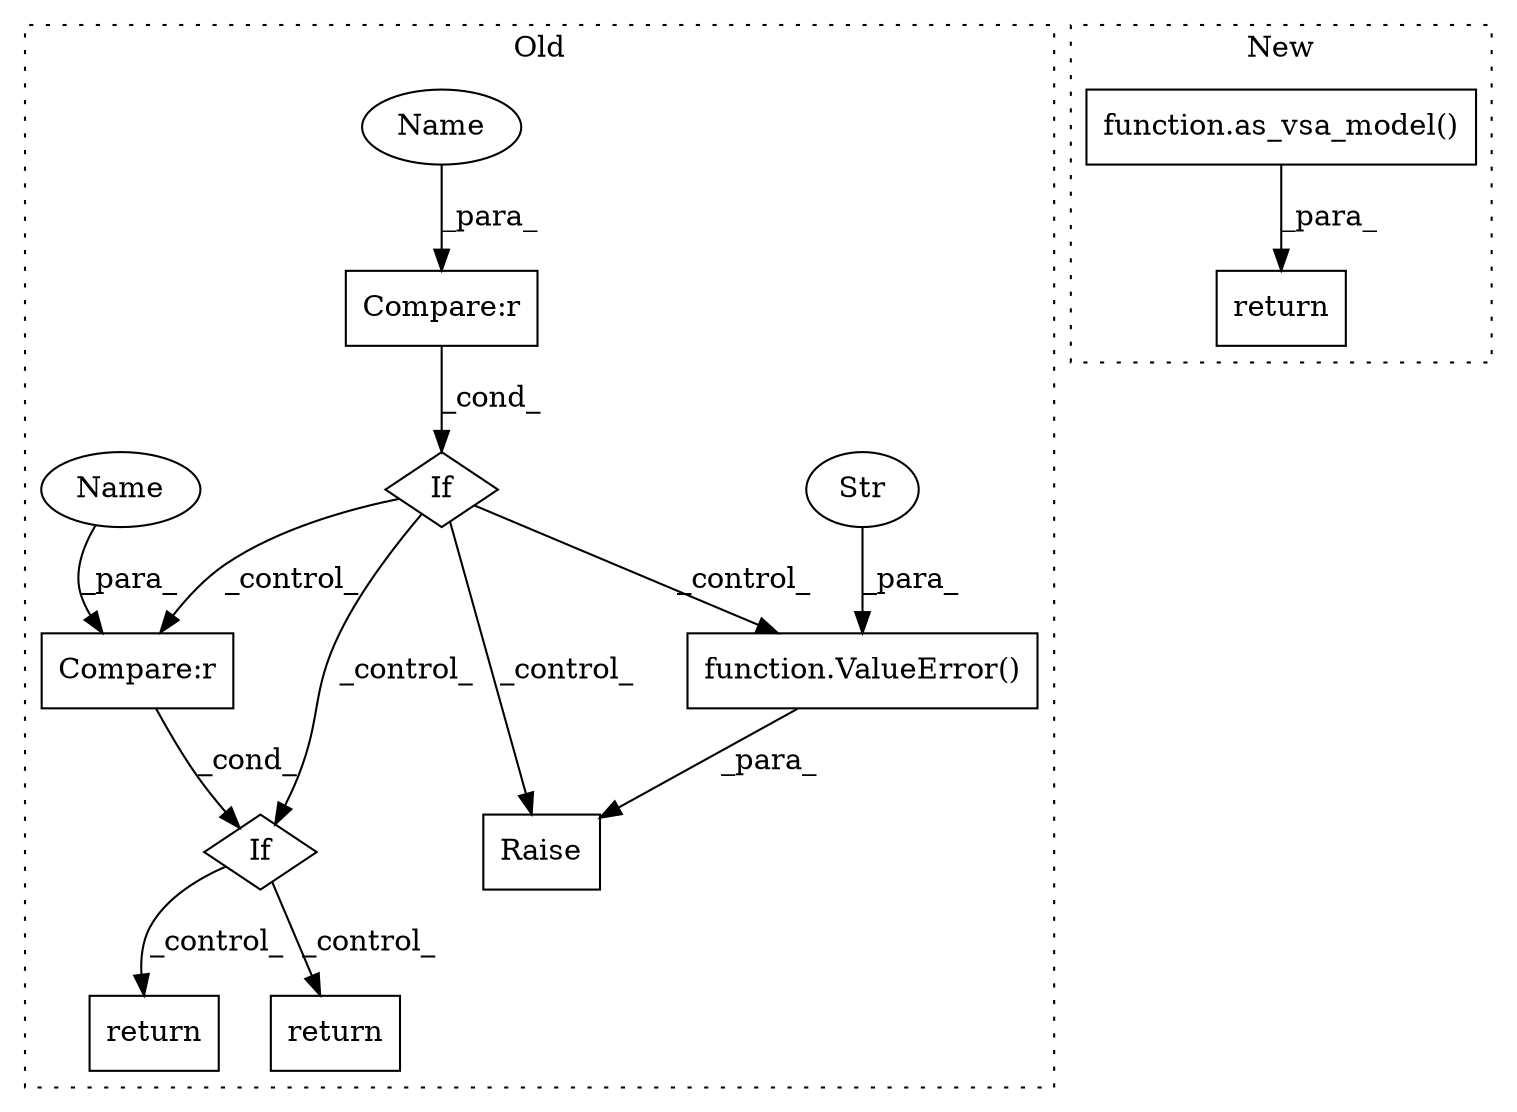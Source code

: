 digraph G {
subgraph cluster0 {
1 [label="Raise" a="91" s="23422" l="6" shape="box"];
3 [label="If" a="96" s="23389" l="3" shape="diamond"];
4 [label="function.ValueError()" a="75" s="23428,23489" l="11,1" shape="box"];
5 [label="Str" a="66" s="23439" l="50" shape="ellipse"];
6 [label="Compare:r" a="40" s="23392" l="20" shape="box"];
7 [label="return" a="93" s="23677" l="7" shape="box"];
8 [label="If" a="96" s="23496" l="3" shape="diamond"];
9 [label="Compare:r" a="40" s="23499" l="19" shape="box"];
11 [label="return" a="93" s="23633" l="7" shape="box"];
12 [label="Name" a="87" s="23499" l="5" shape="ellipse"];
13 [label="Name" a="87" s="23392" l="5" shape="ellipse"];
label = "Old";
style="dotted";
}
subgraph cluster1 {
2 [label="function.as_vsa_model()" a="75" s="21744,21762" l="13,1" shape="box"];
10 [label="return" a="93" s="21800" l="7" shape="box"];
label = "New";
style="dotted";
}
2 -> 10 [label="_para_"];
3 -> 4 [label="_control_"];
3 -> 8 [label="_control_"];
3 -> 9 [label="_control_"];
3 -> 1 [label="_control_"];
4 -> 1 [label="_para_"];
5 -> 4 [label="_para_"];
6 -> 3 [label="_cond_"];
8 -> 7 [label="_control_"];
8 -> 11 [label="_control_"];
9 -> 8 [label="_cond_"];
12 -> 9 [label="_para_"];
13 -> 6 [label="_para_"];
}